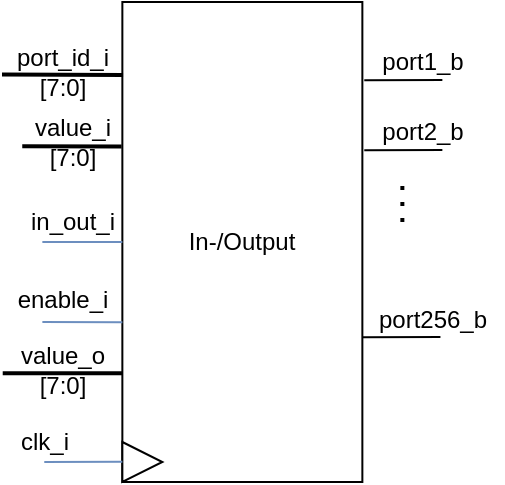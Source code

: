 <mxfile version="15.8.4" type="device"><diagram id="FPk4gUoOmcqN7vCJ4mB5" name="Page-1"><mxGraphModel dx="760" dy="591" grid="1" gridSize="10" guides="1" tooltips="1" connect="1" arrows="1" fold="1" page="1" pageScale="1" pageWidth="850" pageHeight="1100" math="0" shadow="0"><root><mxCell id="0"/><mxCell id="1" parent="0"/><mxCell id="zGRMZHuBH72qZZklBreZ-10" value="value_o&lt;br&gt;[7:0]" style="text;html=1;align=center;verticalAlign=middle;resizable=0;points=[];autosize=1;strokeColor=none;fillColor=none;" parent="1" vertex="1"><mxGeometry x="80.18" y="248.5" width="60" height="30" as="geometry"/></mxCell><mxCell id="zGRMZHuBH72qZZklBreZ-8" value="value_i&lt;br&gt;[7:0]" style="text;html=1;align=center;verticalAlign=middle;resizable=0;points=[];autosize=1;strokeColor=none;fillColor=none;" parent="1" vertex="1"><mxGeometry x="90.18" y="135" width="50" height="30" as="geometry"/></mxCell><mxCell id="zGRMZHuBH72qZZklBreZ-1" value="In-/Output" style="rounded=0;whiteSpace=wrap;html=1;" parent="1" vertex="1"><mxGeometry x="140.18" y="80" width="120" height="240" as="geometry"/></mxCell><mxCell id="zGRMZHuBH72qZZklBreZ-2" value="" style="endArrow=none;html=1;rounded=0;entryX=0.008;entryY=0.163;entryDx=0;entryDy=0;entryPerimeter=0;startArrow=none;" parent="1" source="zGRMZHuBH72qZZklBreZ-19" target="zGRMZHuBH72qZZklBreZ-1" edge="1"><mxGeometry width="50" height="50" relative="1" as="geometry"><mxPoint x="100.18" y="119" as="sourcePoint"/><mxPoint x="40.18" y="130" as="targetPoint"/></mxGeometry></mxCell><mxCell id="zGRMZHuBH72qZZklBreZ-3" value="" style="endArrow=none;html=1;rounded=0;entryX=0;entryY=0.667;entryDx=0;entryDy=0;entryPerimeter=0;fillColor=#dae8fc;strokeColor=#6c8ebf;" parent="1" target="zGRMZHuBH72qZZklBreZ-1" edge="1"><mxGeometry width="50" height="50" relative="1" as="geometry"><mxPoint x="100.18" y="240" as="sourcePoint"/><mxPoint x="70.18" y="240" as="targetPoint"/></mxGeometry></mxCell><mxCell id="zGRMZHuBH72qZZklBreZ-4" value="enable_i" style="text;html=1;align=center;verticalAlign=middle;resizable=0;points=[];autosize=1;" parent="1" vertex="1"><mxGeometry x="80.18" y="219" width="60" height="20" as="geometry"/></mxCell><mxCell id="zGRMZHuBH72qZZklBreZ-5" value="" style="endArrow=none;html=1;rounded=0;entryX=0;entryY=0.5;entryDx=0;entryDy=0;fillColor=#dae8fc;strokeColor=#6c8ebf;" parent="1" target="zGRMZHuBH72qZZklBreZ-1" edge="1"><mxGeometry width="50" height="50" relative="1" as="geometry"><mxPoint x="100.18" y="200" as="sourcePoint"/><mxPoint x="480.18" y="210" as="targetPoint"/></mxGeometry></mxCell><mxCell id="zGRMZHuBH72qZZklBreZ-6" value="in_out_i" style="text;html=1;align=center;verticalAlign=middle;resizable=0;points=[];autosize=1;" parent="1" vertex="1"><mxGeometry x="85.18" y="180" width="60" height="20" as="geometry"/></mxCell><mxCell id="zGRMZHuBH72qZZklBreZ-7" value="" style="endArrow=none;html=1;rounded=0;entryX=-0.003;entryY=0.301;entryDx=0;entryDy=0;entryPerimeter=0;exitX=-0.001;exitY=0.569;exitDx=0;exitDy=0;exitPerimeter=0;strokeWidth=2;" parent="1" source="zGRMZHuBH72qZZklBreZ-8" target="zGRMZHuBH72qZZklBreZ-1" edge="1"><mxGeometry width="50" height="50" relative="1" as="geometry"><mxPoint x="100.18" y="160" as="sourcePoint"/><mxPoint x="480.18" y="210" as="targetPoint"/></mxGeometry></mxCell><mxCell id="zGRMZHuBH72qZZklBreZ-9" value="" style="endArrow=none;html=1;rounded=0;entryX=0.999;entryY=0.569;entryDx=0;entryDy=0;entryPerimeter=0;exitX=0.003;exitY=0.569;exitDx=0;exitDy=0;exitPerimeter=0;strokeWidth=2;" parent="1" source="zGRMZHuBH72qZZklBreZ-10" target="zGRMZHuBH72qZZklBreZ-10" edge="1"><mxGeometry width="50" height="50" relative="1" as="geometry"><mxPoint x="82.1" y="348.08" as="sourcePoint"/><mxPoint x="121.14" y="348.0" as="targetPoint"/></mxGeometry></mxCell><mxCell id="zGRMZHuBH72qZZklBreZ-11" value="" style="endArrow=none;html=1;rounded=0;exitX=1.008;exitY=0.163;exitDx=0;exitDy=0;exitPerimeter=0;" parent="1" source="zGRMZHuBH72qZZklBreZ-1" edge="1"><mxGeometry width="50" height="50" relative="1" as="geometry"><mxPoint x="430.18" y="260" as="sourcePoint"/><mxPoint x="300.18" y="119" as="targetPoint"/></mxGeometry></mxCell><mxCell id="zGRMZHuBH72qZZklBreZ-12" value="port1_b" style="text;html=1;align=center;verticalAlign=middle;resizable=0;points=[];autosize=1;strokeColor=none;fillColor=none;" parent="1" vertex="1"><mxGeometry x="260.18" y="100" width="60" height="20" as="geometry"/></mxCell><mxCell id="zGRMZHuBH72qZZklBreZ-13" value="" style="endArrow=none;html=1;rounded=0;exitX=1.008;exitY=0.163;exitDx=0;exitDy=0;exitPerimeter=0;" parent="1" edge="1"><mxGeometry width="50" height="50" relative="1" as="geometry"><mxPoint x="260.18" y="247.62" as="sourcePoint"/><mxPoint x="299.22" y="247.5" as="targetPoint"/></mxGeometry></mxCell><mxCell id="zGRMZHuBH72qZZklBreZ-14" value="port256_b" style="text;html=1;align=center;verticalAlign=middle;resizable=0;points=[];autosize=1;strokeColor=none;fillColor=none;" parent="1" vertex="1"><mxGeometry x="260.18" y="228.5" width="70" height="20" as="geometry"/></mxCell><mxCell id="zGRMZHuBH72qZZklBreZ-15" value="" style="endArrow=none;dashed=1;html=1;dashPattern=1 3;strokeWidth=2;rounded=0;" parent="1" edge="1"><mxGeometry width="50" height="50" relative="1" as="geometry"><mxPoint x="280.18" y="190" as="sourcePoint"/><mxPoint x="280.18" y="170" as="targetPoint"/></mxGeometry></mxCell><mxCell id="zGRMZHuBH72qZZklBreZ-16" value="" style="triangle;whiteSpace=wrap;html=1;" parent="1" vertex="1"><mxGeometry x="140.18" y="300" width="20" height="20" as="geometry"/></mxCell><mxCell id="zGRMZHuBH72qZZklBreZ-17" value="" style="endArrow=none;html=1;rounded=0;entryX=-0.008;entryY=0.333;entryDx=0;entryDy=0;entryPerimeter=0;fillColor=#dae8fc;strokeColor=#6c8ebf;" parent="1" edge="1"><mxGeometry width="50" height="50" relative="1" as="geometry"><mxPoint x="101.14" y="310" as="sourcePoint"/><mxPoint x="140.18" y="309.92" as="targetPoint"/></mxGeometry></mxCell><mxCell id="zGRMZHuBH72qZZklBreZ-18" value="clk_i" style="text;html=1;align=center;verticalAlign=middle;resizable=0;points=[];autosize=1;" parent="1" vertex="1"><mxGeometry x="81.14" y="290" width="40" height="20" as="geometry"/></mxCell><mxCell id="zGRMZHuBH72qZZklBreZ-19" value="port_id_i&lt;br&gt;[7:0]" style="text;html=1;align=center;verticalAlign=middle;resizable=0;points=[];autosize=1;strokeColor=none;fillColor=none;" parent="1" vertex="1"><mxGeometry x="80.18" y="100" width="60" height="30" as="geometry"/></mxCell><mxCell id="zGRMZHuBH72qZZklBreZ-20" value="" style="endArrow=none;html=1;rounded=0;entryX=1.006;entryY=0.552;entryDx=0;entryDy=0;entryPerimeter=0;exitX=-0.003;exitY=0.543;exitDx=0;exitDy=0;exitPerimeter=0;strokeWidth=2;" parent="1" source="zGRMZHuBH72qZZklBreZ-19" target="zGRMZHuBH72qZZklBreZ-19" edge="1"><mxGeometry width="50" height="50" relative="1" as="geometry"><mxPoint x="100.18" y="119" as="sourcePoint"/><mxPoint x="141.14" y="119.12" as="targetPoint"/></mxGeometry></mxCell><mxCell id="zGRMZHuBH72qZZklBreZ-21" value="" style="endArrow=none;html=1;rounded=0;exitX=1.008;exitY=0.163;exitDx=0;exitDy=0;exitPerimeter=0;" parent="1" edge="1"><mxGeometry width="50" height="50" relative="1" as="geometry"><mxPoint x="261.14" y="154.12" as="sourcePoint"/><mxPoint x="300.18" y="154" as="targetPoint"/></mxGeometry></mxCell><mxCell id="zGRMZHuBH72qZZklBreZ-22" value="port2_b" style="text;html=1;align=center;verticalAlign=middle;resizable=0;points=[];autosize=1;strokeColor=none;fillColor=none;" parent="1" vertex="1"><mxGeometry x="260.18" y="135" width="60" height="20" as="geometry"/></mxCell></root></mxGraphModel></diagram></mxfile>
